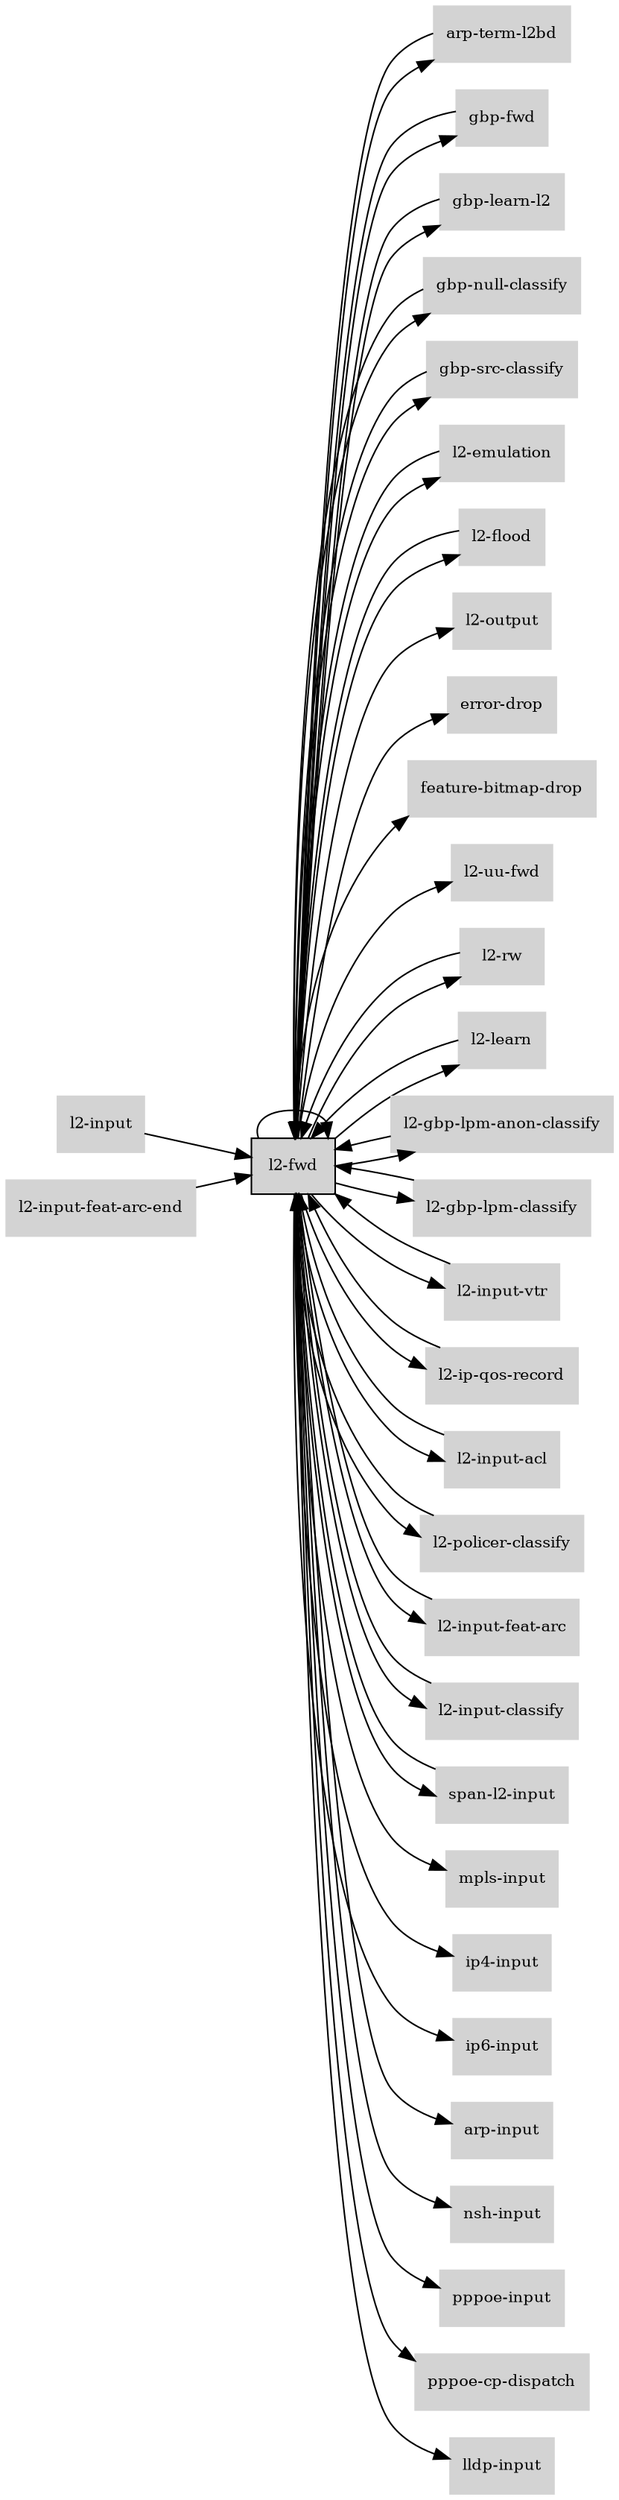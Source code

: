 digraph "l2_fwd_subgraph" {
  rankdir=LR;
  node [shape=box, style=filled, fontsize=10, color=lightgray, fontcolor=black, fillcolor=lightgray];
  "l2-fwd" [color=black, fontcolor=black, fillcolor=lightgray];
  edge [fontsize=8];
  "arp-term-l2bd" -> "l2-fwd";
  "gbp-fwd" -> "l2-fwd";
  "gbp-learn-l2" -> "l2-fwd";
  "gbp-null-classify" -> "l2-fwd";
  "gbp-src-classify" -> "l2-fwd";
  "l2-emulation" -> "l2-fwd";
  "l2-flood" -> "l2-fwd";
  "l2-fwd" -> "l2-output";
  "l2-fwd" -> "error-drop";
  "l2-fwd" -> "feature-bitmap-drop";
  "l2-fwd" -> "l2-flood";
  "l2-fwd" -> "l2-uu-fwd";
  "l2-fwd" -> "arp-term-l2bd";
  "l2-fwd" -> "gbp-fwd";
  "l2-fwd" -> "l2-fwd";
  "l2-fwd" -> "l2-rw";
  "l2-fwd" -> "l2-learn";
  "l2-fwd" -> "l2-emulation";
  "l2-fwd" -> "gbp-learn-l2";
  "l2-fwd" -> "l2-gbp-lpm-anon-classify";
  "l2-fwd" -> "gbp-null-classify";
  "l2-fwd" -> "gbp-src-classify";
  "l2-fwd" -> "l2-gbp-lpm-classify";
  "l2-fwd" -> "l2-input-vtr";
  "l2-fwd" -> "l2-ip-qos-record";
  "l2-fwd" -> "l2-input-acl";
  "l2-fwd" -> "l2-policer-classify";
  "l2-fwd" -> "l2-input-feat-arc";
  "l2-fwd" -> "l2-input-classify";
  "l2-fwd" -> "span-l2-input";
  "l2-fwd" -> "mpls-input";
  "l2-fwd" -> "ip4-input";
  "l2-fwd" -> "ip6-input";
  "l2-fwd" -> "arp-input";
  "l2-fwd" -> "nsh-input";
  "l2-fwd" -> "pppoe-input";
  "l2-fwd" -> "pppoe-cp-dispatch";
  "l2-fwd" -> "lldp-input";
  "l2-gbp-lpm-anon-classify" -> "l2-fwd";
  "l2-gbp-lpm-classify" -> "l2-fwd";
  "l2-input-classify" -> "l2-fwd";
  "l2-input" -> "l2-fwd";
  "l2-input-acl" -> "l2-fwd";
  "l2-input-feat-arc" -> "l2-fwd";
  "l2-input-feat-arc-end" -> "l2-fwd";
  "l2-input-vtr" -> "l2-fwd";
  "l2-ip-qos-record" -> "l2-fwd";
  "l2-learn" -> "l2-fwd";
  "l2-policer-classify" -> "l2-fwd";
  "l2-rw" -> "l2-fwd";
  "span-l2-input" -> "l2-fwd";
}
